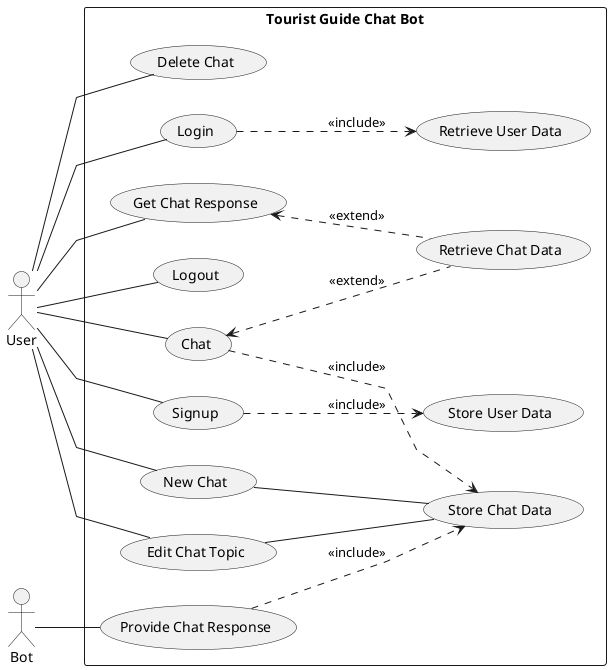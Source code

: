 @startuml FlaskAppUseCaseDiagram
skinparam linetype polyline
actor User
actor Bot

left to right direction
rectangle "Tourist Guide Chat Bot" {
  User - (Login)
  User -- (Signup)
  User - (Logout)
  User -- (Chat)
  User -- (New Chat)
  User -- (Edit Chat Topic)
  User -- (Delete Chat)
  User -- (Get Chat Response)

  Bot -- (Provide Chat Response)


  (Login) ..> (Retrieve User Data) : <<include>>
  (Signup) ..> (Store User Data) : <<include>>
  (Chat) <.. (Retrieve Chat Data) : <<extend>>
  (Chat) ..> (Store Chat Data) : <<include>>
  (New Chat) -- (Store Chat Data)
  (Edit Chat Topic) -- (Store Chat Data)
  
  (Get Chat Response) <.. (Retrieve Chat Data) : <<extend>>
  (Provide Chat Response) ..> (Store Chat Data) : <<include>>
  
}

@enduml
